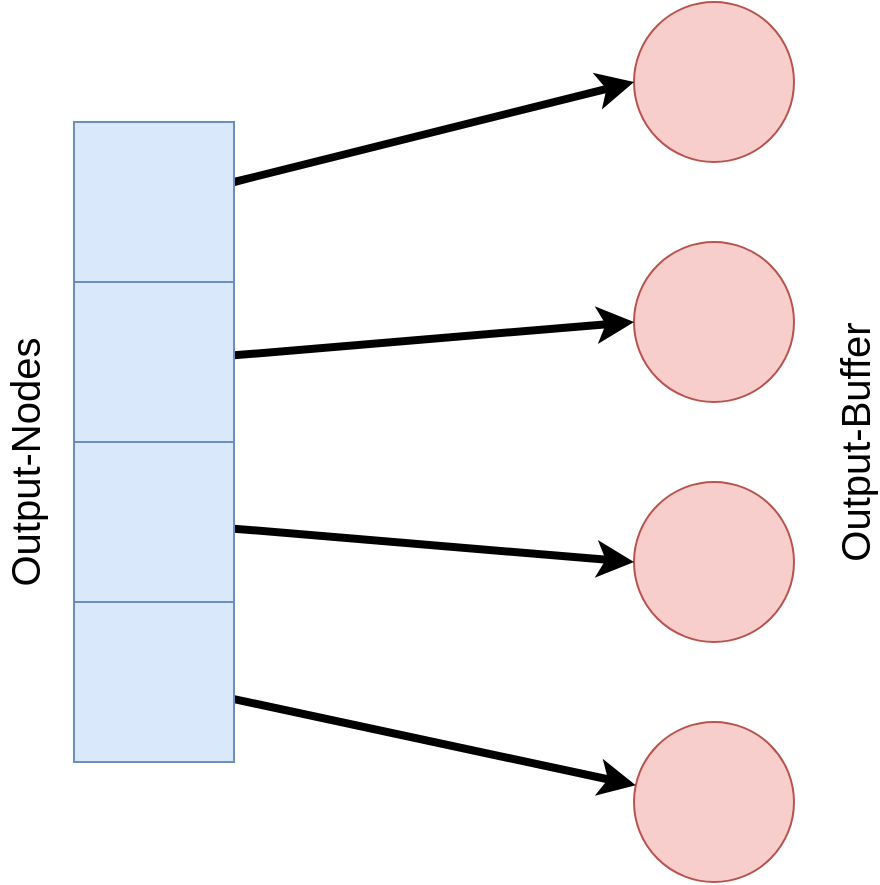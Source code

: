 <mxfile version="21.6.8" type="device">
  <diagram id="OQZuqcp_8239pFmZ13Y8" name="Seite-1">
    <mxGraphModel dx="1434" dy="839" grid="1" gridSize="10" guides="1" tooltips="1" connect="1" arrows="1" fold="1" page="1" pageScale="1" pageWidth="827" pageHeight="1169" math="0" shadow="0">
      <root>
        <mxCell id="0" />
        <mxCell id="1" parent="0" />
        <mxCell id="2UOvDye4_De3YVCHm_nH-61" value="" style="ellipse;whiteSpace=wrap;html=1;aspect=fixed;fillColor=#f8cecc;strokeColor=#b85450;" parent="1" vertex="1">
          <mxGeometry x="480" y="320" width="80" height="80" as="geometry" />
        </mxCell>
        <mxCell id="2UOvDye4_De3YVCHm_nH-62" value="" style="ellipse;whiteSpace=wrap;html=1;aspect=fixed;fillColor=#f8cecc;strokeColor=#b85450;" parent="1" vertex="1">
          <mxGeometry x="480" y="440" width="80" height="80" as="geometry" />
        </mxCell>
        <mxCell id="2UOvDye4_De3YVCHm_nH-63" value="" style="ellipse;whiteSpace=wrap;html=1;aspect=fixed;fillColor=#f8cecc;strokeColor=#b85450;" parent="1" vertex="1">
          <mxGeometry x="480" y="560" width="80" height="80" as="geometry" />
        </mxCell>
        <mxCell id="2UOvDye4_De3YVCHm_nH-64" value="" style="ellipse;whiteSpace=wrap;html=1;aspect=fixed;fillColor=#f8cecc;strokeColor=#b85450;" parent="1" vertex="1">
          <mxGeometry x="480" y="680" width="80" height="80" as="geometry" />
        </mxCell>
        <mxCell id="2UOvDye4_De3YVCHm_nH-71" style="edgeStyle=none;rounded=0;orthogonalLoop=1;jettySize=auto;html=1;entryX=0;entryY=0.5;entryDx=0;entryDy=0;strokeWidth=4;" parent="1" source="2UOvDye4_De3YVCHm_nH-66" target="2UOvDye4_De3YVCHm_nH-61" edge="1">
          <mxGeometry relative="1" as="geometry" />
        </mxCell>
        <mxCell id="2UOvDye4_De3YVCHm_nH-66" value="" style="rounded=0;whiteSpace=wrap;html=1;fillColor=#dae8fc;strokeColor=#6c8ebf;" parent="1" vertex="1">
          <mxGeometry x="200" y="380" width="80" height="80" as="geometry" />
        </mxCell>
        <mxCell id="2UOvDye4_De3YVCHm_nH-70" style="rounded=0;orthogonalLoop=1;jettySize=auto;html=1;entryX=0;entryY=0.5;entryDx=0;entryDy=0;strokeWidth=4;" parent="1" source="2UOvDye4_De3YVCHm_nH-67" target="2UOvDye4_De3YVCHm_nH-62" edge="1">
          <mxGeometry relative="1" as="geometry" />
        </mxCell>
        <mxCell id="2UOvDye4_De3YVCHm_nH-67" value="" style="rounded=0;whiteSpace=wrap;html=1;fillColor=#dae8fc;strokeColor=#6c8ebf;" parent="1" vertex="1">
          <mxGeometry x="200" y="460" width="80" height="80" as="geometry" />
        </mxCell>
        <mxCell id="2UOvDye4_De3YVCHm_nH-72" style="edgeStyle=none;rounded=0;orthogonalLoop=1;jettySize=auto;html=1;entryX=0;entryY=0.5;entryDx=0;entryDy=0;strokeWidth=4;" parent="1" source="2UOvDye4_De3YVCHm_nH-68" target="2UOvDye4_De3YVCHm_nH-63" edge="1">
          <mxGeometry relative="1" as="geometry" />
        </mxCell>
        <mxCell id="2UOvDye4_De3YVCHm_nH-68" value="" style="rounded=0;whiteSpace=wrap;html=1;fillColor=#dae8fc;strokeColor=#6c8ebf;" parent="1" vertex="1">
          <mxGeometry x="200" y="540" width="80" height="80" as="geometry" />
        </mxCell>
        <mxCell id="2UOvDye4_De3YVCHm_nH-73" style="edgeStyle=none;rounded=0;orthogonalLoop=1;jettySize=auto;html=1;strokeWidth=4;" parent="1" source="2UOvDye4_De3YVCHm_nH-69" target="2UOvDye4_De3YVCHm_nH-64" edge="1">
          <mxGeometry relative="1" as="geometry" />
        </mxCell>
        <mxCell id="2UOvDye4_De3YVCHm_nH-69" value="" style="rounded=0;whiteSpace=wrap;html=1;fillColor=#dae8fc;strokeColor=#6c8ebf;" parent="1" vertex="1">
          <mxGeometry x="200" y="620" width="80" height="80" as="geometry" />
        </mxCell>
        <mxCell id="2UOvDye4_De3YVCHm_nH-74" value="Output-Nodes" style="text;html=1;strokeColor=none;fillColor=none;align=center;verticalAlign=middle;whiteSpace=wrap;rounded=0;rotation=-90;strokeWidth=2;fontSize=20;" parent="1" vertex="1">
          <mxGeometry x="75" y="540" width="200" height="20" as="geometry" />
        </mxCell>
        <mxCell id="2UOvDye4_De3YVCHm_nH-75" value="Output-Buffer" style="text;html=1;strokeColor=none;fillColor=none;align=center;verticalAlign=middle;whiteSpace=wrap;rounded=0;rotation=-90;strokeWidth=2;fontSize=20;" parent="1" vertex="1">
          <mxGeometry x="490" y="530" width="200" height="20" as="geometry" />
        </mxCell>
      </root>
    </mxGraphModel>
  </diagram>
</mxfile>
